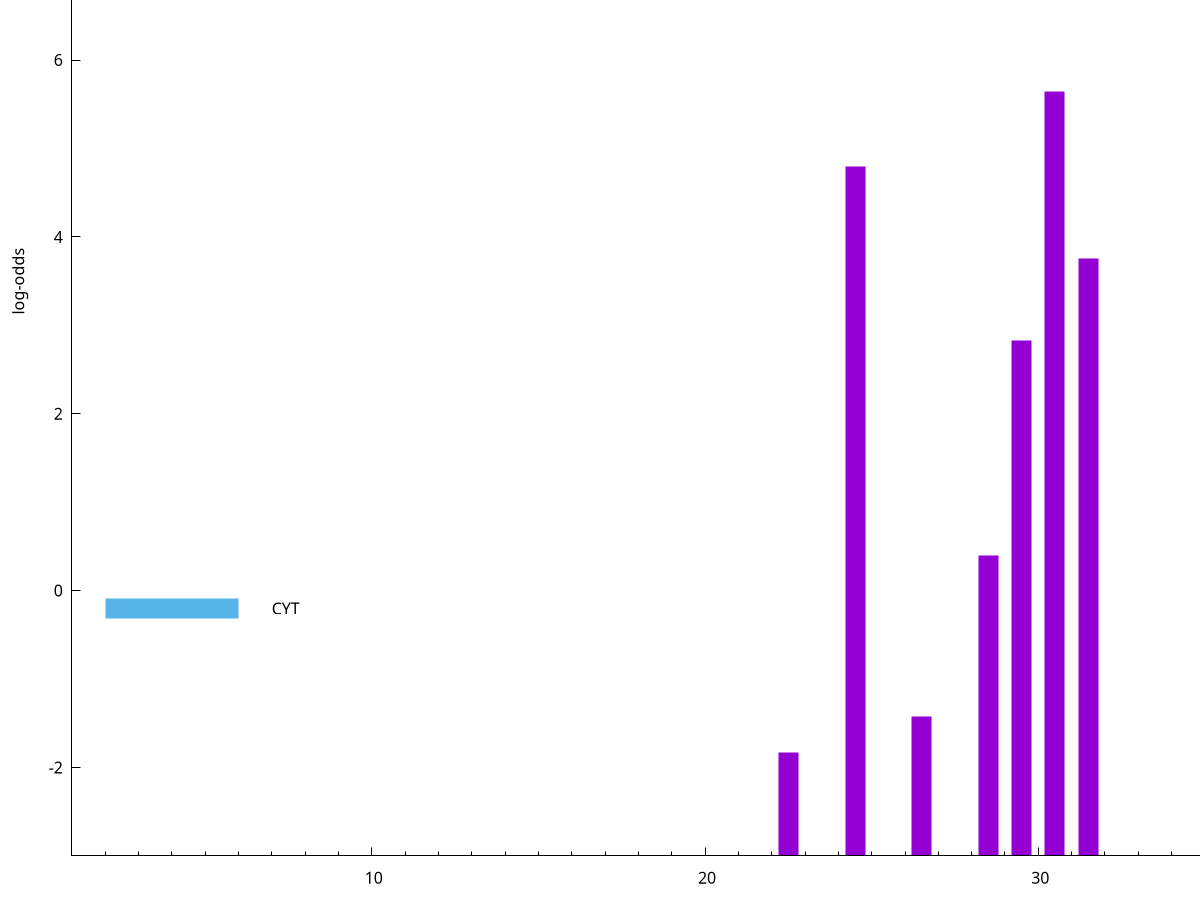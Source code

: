 set title "LipoP predictions for SRR4017925.gff"
set size 2., 1.4
set xrange [1:70] 
set mxtics 10
set yrange [-3:10]
set y2range [0:13]
set ylabel "log-odds"
set term postscript eps color solid "Helvetica" 30
set output "SRR4017925.gff22.eps"
set arrow from 2,7.23219 to 6,7.23219 nohead lt 1 lw 20
set label "SpI" at 7,7.23219
set arrow from 2,6.88415 to 6,6.88415 nohead lt 4 lw 20
set label "TMH" at 7,6.88415
set arrow from 2,-0.200913 to 6,-0.200913 nohead lt 3 lw 20
set label "CYT" at 7,-0.200913
set arrow from 2,7.23219 to 6,7.23219 nohead lt 1 lw 20
set label "SpI" at 7,7.23219
# NOTE: The scores below are the log-odds scores with the threshold
# NOTE: subtracted (a hack to make gnuplot make the histogram all
# NOTE: look nice).
plot "-" axes x1y2 title "" with impulses lt 1 lw 20
30.500000 8.644200
36.500000 8.628900
24.500000 7.793940
31.500000 6.753220
29.500000 5.831840
28.500000 3.398496
26.500000 1.573160
22.500000 1.167320
37.500000 0.854400
e
exit
